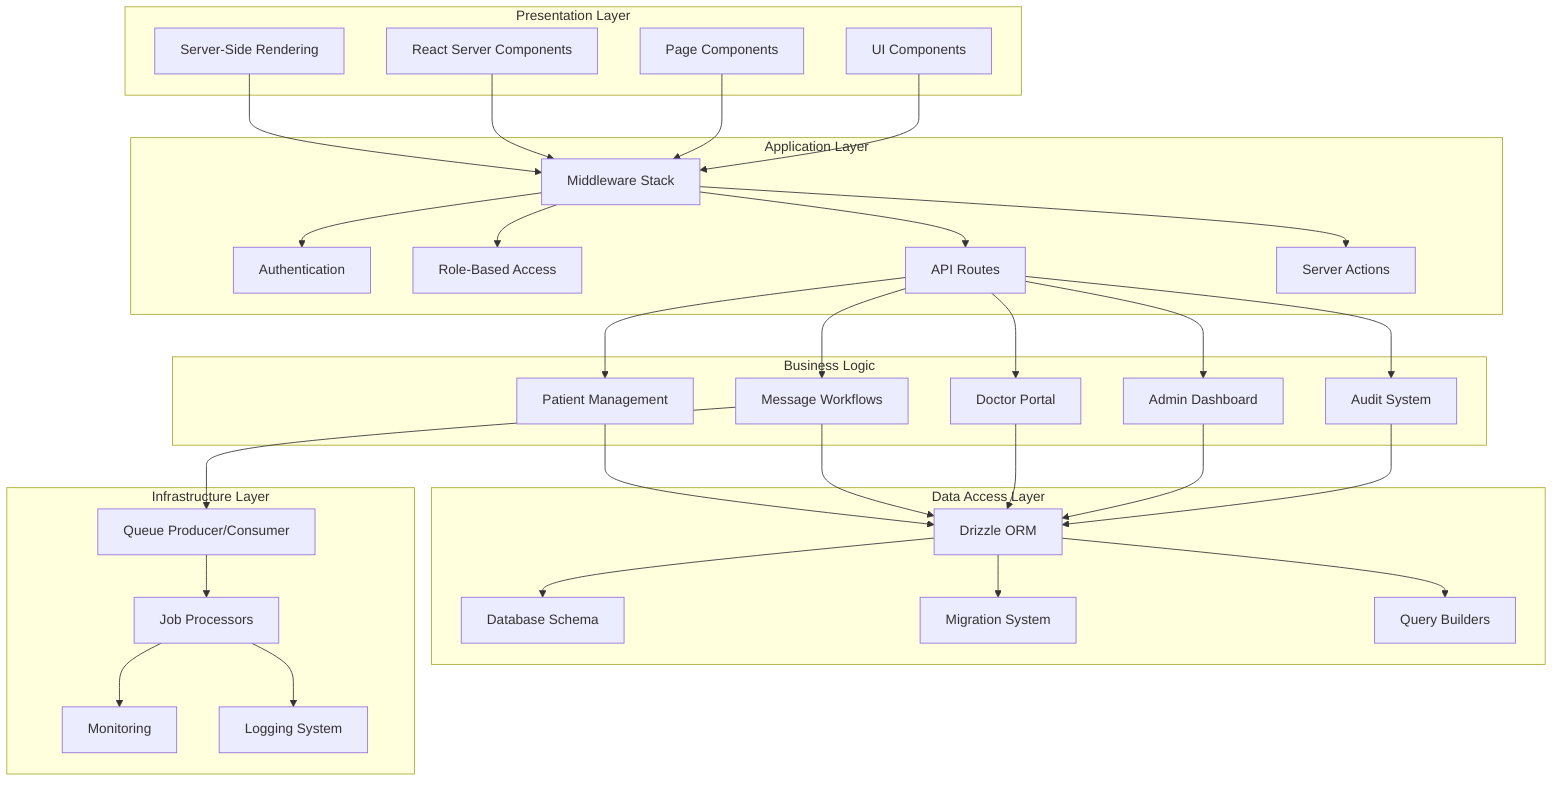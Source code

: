 graph TB
    subgraph "Presentation Layer"
        SSR[Server-Side Rendering]
        RSC[React Server Components]
        Pages[Page Components]
        UI[UI Components]
    end

    subgraph "Application Layer"
        MW[Middleware Stack]
        Auth[Authentication]
        RBAC[Role-Based Access]
        Routes[API Routes]
        Actions[Server Actions]
    end

    subgraph "Business Logic"
        PatientMgmt[Patient Management]
        MessageFlow[Message Workflows]
        DoctorPortal[Doctor Portal]
        AdminDash[Admin Dashboard]
        AuditSys[Audit System]
    end

    subgraph "Data Access Layer"
        ORM[Drizzle ORM]
        Schema[Database Schema]
        Migrations[Migration System]
        Queries[Query Builders]
    end

    subgraph "Infrastructure Layer"
        Queue[Queue Producer/Consumer]
        Jobs[Job Processors]
        Monitor[Monitoring]
        Logger[Logging System]
    end

    SSR --> MW
    RSC --> MW
    Pages --> MW
    UI --> MW

    MW --> Auth
    MW --> RBAC
    MW --> Routes
    MW --> Actions

    Routes --> PatientMgmt
    Routes --> MessageFlow
    Routes --> DoctorPortal
    Routes --> AdminDash
    Routes --> AuditSys

    PatientMgmt --> ORM
    MessageFlow --> ORM
    DoctorPortal --> ORM
    AdminDash --> ORM
    AuditSys --> ORM

    ORM --> Schema
    ORM --> Migrations
    ORM --> Queries

    MessageFlow --> Queue
    Queue --> Jobs
    Jobs --> Monitor
    Jobs --> Logger